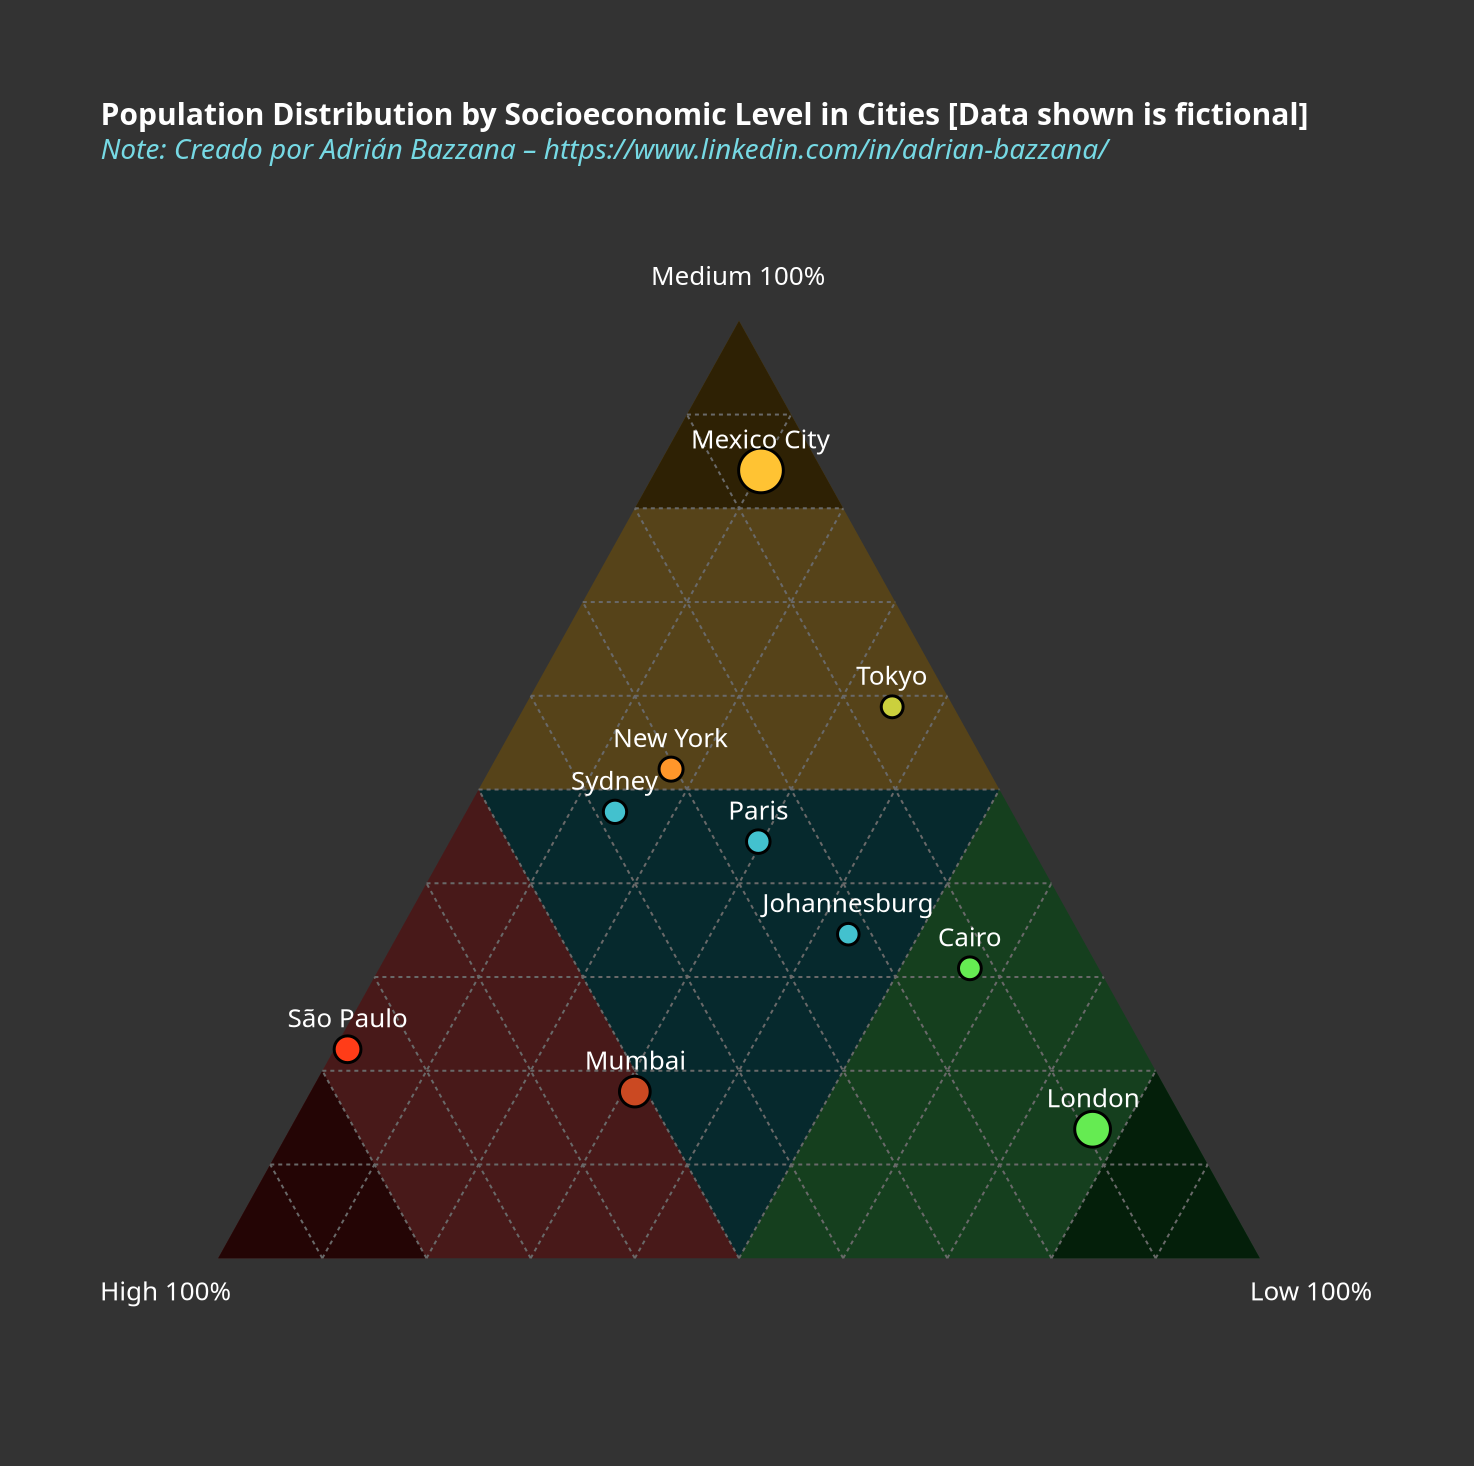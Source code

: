 {
  "$schema": "https://vega.github.io/schema/vega-lite/v5.json",
  "width": 625,
  "height": 541.25,
  "padding": 50,
  "title": {
   "text": [
    "Population Distribution by Socioeconomic Level in Cities [Data shown is fictional]"    
  ],
  "subtitle": "Note: Creado por Adrián Bazzana – https://www.linkedin.com/in/adrian-bazzana/",
  "fontSize": 15,
  "subtitleFontSize": 14,
  "subtitleFontStyle": "italic",
  "anchor": "start",
  "color": "#ffffff",
  "subtitleColor": "#76d9e4",
  
  "offset": 50
},
  "config": {
    "background": "#333333",
    "view": {"stroke": "transparent"},
    "axis": {"disable": true, "grid": false, "tickBand": "extent"}
  },
  "layer": [
    {
      "data": {
        "values": [
          {"x": 0.25, "y": 0.433},
          {"x": 0.75, "y": 0.433},
          {"x": 0.5, "y": 0}
        ]
      },
      "mark": {"type": "line", "fill": "#06292d", "stroke": null},
      "encoding": {
        "x": {"field": "x", "type": "quantitative"},
        "y": {"field": "y", "type": "quantitative"}
      }
    },
    {
      "data": {
        "values": [
          {"x": 0, "y": 0},
          {"x": 0.25, "y": 0.433},
          {"x": 0.5, "y": 0}
        ]
      },
      "mark": {"type": "line", "fill": "#481919", "stroke": null},
      "encoding": {
        "x": {"field": "x", "type": "quantitative"},
        "y": {"field": "y", "type": "quantitative"}
      }
    },
    {
      "data": {
        "values": [
          {"x": 0, "y": 0},
          {"x": 0.1, "y": 0.1732},
          {"x": 0.2, "y": 0}
        ]
      },
      "mark": {"type": "line", "fill": "#240505", "stroke": null},
      "encoding": {
        "x": {"field": "x", "type": "quantitative"},
        "y": {"field": "y", "type": "quantitative"}
      }
    },
    {
      "data": {
        "values": [
          {"x": 1, "y": 0},
          {"x": 0.75, "y": 0.433},
          {"x": 0.5, "y": 0}
        ]
      },
      "mark": {"type": "line", "fill": "#153f1e", "stroke": null},
      "encoding": {
        "x": {"field": "x", "type": "quantitative"},
        "y": {"field": "y", "type": "quantitative"}
      }
    },
    {
      "data": {
        "values": [
          {"x": 1, "y": 0},
          {"x": 0.9, "y": 0.1732},
          {"x": 0.8, "y": 0}
        ]
      },
      "mark": {"type": "line", "fill": "#041f0a", "stroke": null},
      "encoding": {
        "x": {"field": "x", "type": "quantitative"},
        "y": {"field": "y", "type": "quantitative"}
      }
    },
    {
      "data": {
        "values": [
          {"x": 0.5, "y": 0.866},
          {"x": 0.25, "y": 0.433},
          {"x": 0.75, "y": 0.433}
        ]
      },
      "mark": {"type": "line", "fill": "#564319", "stroke": null},
      "encoding": {
        "x": {"field": "x", "type": "quantitative"},
        "y": {"field": "y", "type": "quantitative"}
      }
    },
    {
      "data": {
        "values": [
          {"x": 0.5, "y": 0.866},
          {"x": 0.4, "y": 0.6928},
          {"x": 0.6, "y": 0.6928}
        ]
      },
      "mark": {"type": "line", "fill": "#2e2104", "stroke": null},
      "encoding": {
        "x": {"field": "x", "type": "quantitative"},
        "y": {"field": "y", "type": "quantitative"}
      }
    },
    {
      "data": {
        "values": [
          {"x": -0.05, "y": -0.05, "label": "High 100%"},
          {"x": 1.05, "y": -0.05, "label": "Low 100%"},
          {"x": 0.5, "y": 0.888, "label": "Medium 100%"}
        ]
      },
      "mark": {"type": "text", "dy": -10, "fontSize": 13, "color": "#ffffff"},
      "encoding": {
        "x": {"field": "x", "type": "quantitative"},
        "y": {"field": "y", "type": "quantitative"},
        "text": {"field": "label", "type": "nominal"}
      }
    },
    {
      "data": {
        "values": [
          {"x": 0.1, "y": 0, "x2": 0.05, "y2": 0.0866},
          {"x": 0.2, "y": 0, "x2": 0.1, "y2": 0.1732},
          {"x": 0.3, "y": 0, "x2": 0.15, "y2": 0.2598},
          {"x": 0.4, "y": 0, "x2": 0.2, "y2": 0.3464},
          {"x": 0.5, "y": 0, "x2": 0.25, "y2": 0.433},
          {"x": 0.6, "y": 0, "x2": 0.3, "y2": 0.5196},
          {"x": 0.7, "y": 0, "x2": 0.35, "y2": 0.6062},
          {"x": 0.8, "y": 0, "x2": 0.4, "y2": 0.6928},
          {"x": 0.9, "y": 0, "x2": 0.45, "y2": 0.7794},
          {"x": 0.9, "y": 0, "x2": 0.95, "y2": 0.0866},
          {"x": 0.8, "y": 0, "x2": 0.9, "y2": 0.1732},
          {"x": 0.7, "y": 0, "x2": 0.85, "y2": 0.2598},
          {"x": 0.6, "y": 0, "x2": 0.8, "y2": 0.3464},
          {"x": 0.5, "y": 0, "x2": 0.75, "y2": 0.433},
          {"x": 0.4, "y": 0, "x2": 0.7, "y2": 0.5196},
          {"x": 0.3, "y": 0, "x2": 0.65, "y2": 0.6062},
          {"x": 0.2, "y": 0, "x2": 0.6, "y2": 0.6928},
          {"x": 0.1, "y": 0, "x2": 0.55, "y2": 0.7794},
          {"x": 0.05, "y": 0.0866, "x2": 0.95, "y2": 0.0866},
          {"x": 0.1, "y": 0.1732, "x2": 0.9, "y2": 0.1732},
          {"x": 0.15, "y": 0.2598, "x2": 0.85, "y2": 0.2598},
          {"x": 0.2, "y": 0.3464, "x2": 0.8, "y2": 0.3464},
          {"x": 0.25, "y": 0.433, "x2": 0.75, "y2": 0.433},
          {"x": 0.3, "y": 0.5196, "x2": 0.7, "y2": 0.5196},
          {"x": 0.35, "y": 0.6062, "x2": 0.65, "y2": 0.6062},
          {"x": 0.4, "y": 0.6928, "x2": 0.6, "y2": 0.6928},
          {"x": 0.45, "y": 0.7794, "x2": 0.55, "y2": 0.7794}
        ]
      },
      "mark": {"type": "rule", "stroke": "#696969", "strokeDash": [2, 2]},
      "encoding": {
        "x": {"field": "x", "type": "quantitative"},
        "y": {"field": "y", "type": "quantitative"},
        "x2": {"field": "x2"},
        "y2": {"field": "y2"}
      }
    },
    {
      "data": {
        "values": [
          {"City": "Tokyo", "Higt": 5, "Medium": 50, "Low": 30},
          {"City": "New York", "Higt": 35, "Medium": 60, "Low": 20},
          {"City": "Mumbai", "Higt": 115, "Medium": 40, "Low": 70},
          {"City": "London", "Higt": 30, "Medium": 45, "Low": 252},
          {"City": "São Paulo", "Higt": 120, "Medium": 35, "Low": 2},
          {"City": "Paris", "Higt": 28, "Medium": 48, "Low": 32},
          {"City": "Mexico City", "Higt": 32, "Medium": 458, "Low": 55},
          {"City": "Cairo", "Higt": 12, "Medium": 30, "Low": 55},
          {"City": "Sydney", "Higt": 40, "Medium": 50, "Low": 15},
          {"City": "Johannesburg", "Higt": 18, "Medium": 28, "Low": 35}
        ]
      },
      "transform": [
        {
          "calculate": "datum['Higt'] + datum['Medium'] + datum['Low']",
          "as": "TotalLevel"
        },
        {"calculate": "datum['Higt']/datum.TotalLevel", "as": "high_percent"},
        {"calculate": "datum['Medium']/datum.TotalLevel", "as": "medium_percent"},
        {"calculate": "datum['Low']/datum.TotalLevel", "as": "low_percent"},
        {
          "calculate": "0.5 * (2 * datum.low_percent + datum.medium_percent)",
          "as": "x"
        },
        {"calculate": "0.866 * datum.medium_percent", "as": "y"},
        {
          "calculate": "toString(isValid(datum['Higt']) ? datum['Higt'] : 0) + ' (' + toString(round((isValid(datum.high_percent) ? datum.high_percent : 0) * 100, 1)) + '%)'",
          "as": "tooltip_high"
        },
        {
          "calculate": "toString(isValid(datum['Medium']) ? datum['Medium'] : 0) + ' (' + toString(round((isValid(datum.medium_percent) ? datum.medium_percent : 0) * 100, 1)) + '%)'",
          "as": "tooltip_medium"
        },
        {
          "calculate": "toString(isValid(datum['Low']) ? datum['Low'] : 0) + ' (' + toString(round((isValid(datum.low_percent) ? datum.low_percent : 0) * 100, 1)) + '%)'",
          "as": "tooltip_low"
        },
        {"filter": "datum['City'] !== null"},
        {"calculate": "length(datum['City'])", "as": "leng"},
        {
          "calculate": "(datum.x*100 - length(datum['City']))/100",
          "as": "Xleng"
        },
        {
          "calculate": "(datum.x*100 + length(datum['City']))/100",
          "as": "Xleng2"
        },
        {
          "calculate": "datum['high_percent'] > 0.8 ? '#FF0F0F' : datum['medium_percent'] > 0.8 ? '#FFC333' : datum['low_percent'] > 0.8 ? '#32F95D' : datum['high_percent'] > 0.5 && datum['medium_percent'] > datum['low_percent'] ? '#ff3c18' : datum['high_percent'] > 0.5 && datum['medium_percent'] < datum['low_percent'] ? '#cb4922' : datum['medium_percent'] > 0.5 && datum['high_percent'] > datum['low_percent'] ? '#ff962a' : datum['medium_percent'] > 0.5 && datum['high_percent'] < datum['low_percent'] ? '#cbd03d' : datum['low_percent'] > 0.5 && datum['medium_percent'] < datum['high_percent'] ? '#65be49' : datum['low_percent'] > 0.5 && datum['medium_percent'] > datum['high_percent'] ? '#65eb52' : '#43c1ce'",
          "as": "color"
        },
        {"calculate": "datum.medium_percent > 0.9 ? 15 : -15", "as": "dy_val"}
      ],
      "encoding": {
        "x": {"field": "x", "type": "quantitative"},
        "y": {"field": "y", "type": "quantitative"},
        "tooltip": [
          {"field": "City", "type": "nominal", "title": "City:"},
          {"field": "tooltip_high", "type": "nominal", "title": "🔴 High:"},
          {"field": "tooltip_medium", "type": "nominal", "title": "🟡 Medium:"},
          {"field": "tooltip_low", "type": "nominal", "title": "🟢 Low:"}
        ]
      },
      "layer": [
        {
          "mark": {
            "type": "point",
            "color": "transparent",
            "opacity": 1,
            "stroke": "#000000",
            "tooltip": true,
            "strokeWidth": 1.5,
            "strokeOpacity": 1
          },
          "encoding": {
            "x": {"field": "x", "type": "quantitative"},
            "y": {"field": "y", "type": "quantitative"},
            "fill": {"field": "color", "type": "nominal", "scale": null},
            "size": {
              "field": "TotalLevel",
              "type": "quantitative",
              "legend": null,
              "scale": {"range": [50, 500]}
            }
          }
        },
        {
          "mark": {
            "type": "text",
            "tooltip": true,
            "font": "Verdana",
            "dy": {"expr": "datum.dy_val"},
            "fontSize": 13,
            "color": "#ffffff",
            "fontWeight": 100
          },
          "encoding": {
            "x": {"field": "x", "type": "quantitative"},
            "y": {"field": "y", "type": "quantitative"},
            "text": {"field": "City", "type": "nominal"}
          }
        }
      ]
    }
  ]
}